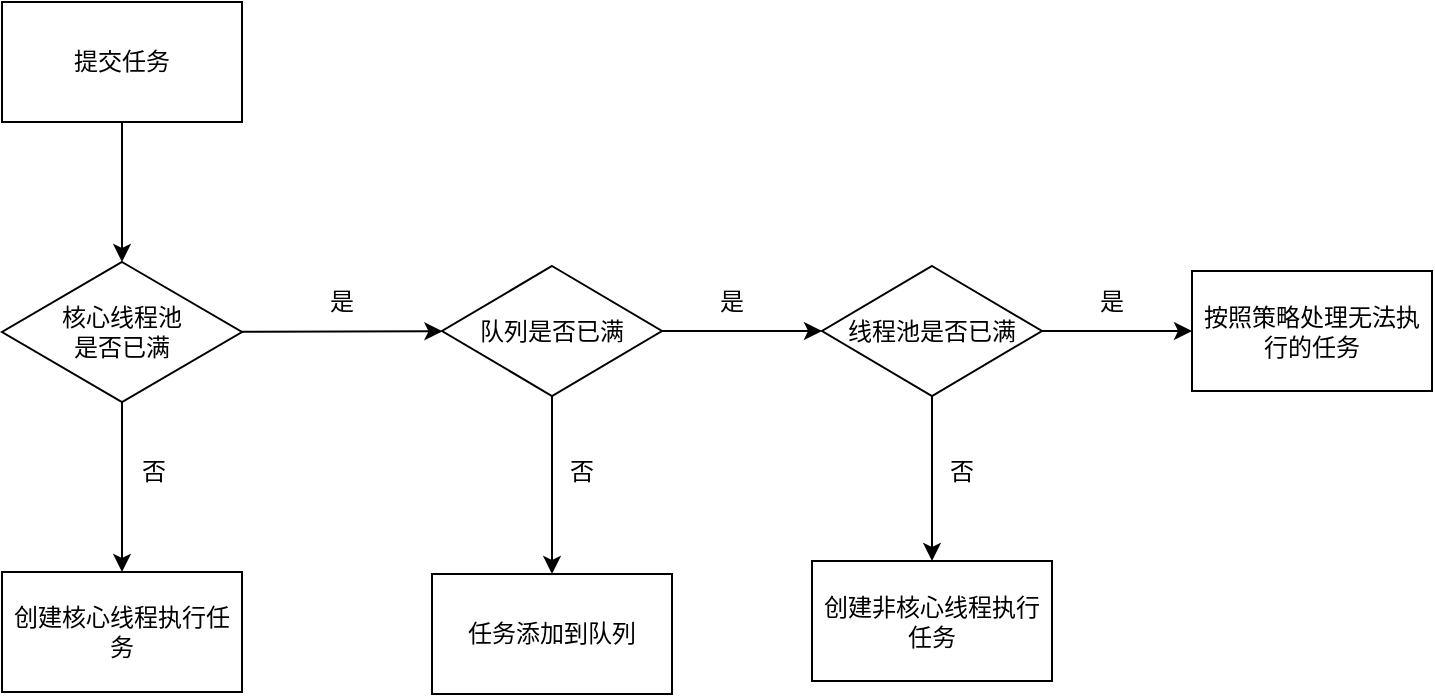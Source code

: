 <mxfile>
    <diagram id="vTMuxbwpnfUpXM-rC6qs" name="线程池复用原理">
        <mxGraphModel dx="1166" dy="637" grid="1" gridSize="10" guides="1" tooltips="1" connect="1" arrows="1" fold="1" page="1" pageScale="1" pageWidth="2339" pageHeight="3300" math="0" shadow="0">
            <root>
                <mxCell id="0"/>
                <mxCell id="1" parent="0"/>
                <mxCell id="A_tjPAo3tCnm7hZCBzQ9-5" value="" style="edgeStyle=none;html=1;" edge="1" parent="1" source="A_tjPAo3tCnm7hZCBzQ9-1" target="A_tjPAo3tCnm7hZCBzQ9-4">
                    <mxGeometry relative="1" as="geometry"/>
                </mxCell>
                <mxCell id="A_tjPAo3tCnm7hZCBzQ9-1" value="提交任务" style="rounded=0;whiteSpace=wrap;html=1;" vertex="1" parent="1">
                    <mxGeometry x="230" y="130" width="120" height="60" as="geometry"/>
                </mxCell>
                <mxCell id="A_tjPAo3tCnm7hZCBzQ9-7" value="" style="edgeStyle=none;html=1;" edge="1" parent="1" source="A_tjPAo3tCnm7hZCBzQ9-4" target="A_tjPAo3tCnm7hZCBzQ9-6">
                    <mxGeometry relative="1" as="geometry"/>
                </mxCell>
                <mxCell id="A_tjPAo3tCnm7hZCBzQ9-17" value="" style="edgeStyle=none;html=1;" edge="1" parent="1" source="A_tjPAo3tCnm7hZCBzQ9-4" target="A_tjPAo3tCnm7hZCBzQ9-16">
                    <mxGeometry relative="1" as="geometry"/>
                </mxCell>
                <mxCell id="A_tjPAo3tCnm7hZCBzQ9-4" value="核心线程池&lt;br&gt;是否已满" style="rhombus;whiteSpace=wrap;html=1;rounded=0;" vertex="1" parent="1">
                    <mxGeometry x="230" y="260" width="120" height="70" as="geometry"/>
                </mxCell>
                <mxCell id="A_tjPAo3tCnm7hZCBzQ9-6" value="创建核心线程执行任务" style="whiteSpace=wrap;html=1;rounded=0;" vertex="1" parent="1">
                    <mxGeometry x="230" y="415" width="120" height="60" as="geometry"/>
                </mxCell>
                <mxCell id="A_tjPAo3tCnm7hZCBzQ9-12" value="否" style="text;html=1;strokeColor=none;fillColor=none;align=center;verticalAlign=middle;whiteSpace=wrap;rounded=0;" vertex="1" parent="1">
                    <mxGeometry x="276" y="350" width="60" height="30" as="geometry"/>
                </mxCell>
                <mxCell id="A_tjPAo3tCnm7hZCBzQ9-21" value="" style="edgeStyle=none;html=1;" edge="1" parent="1" source="A_tjPAo3tCnm7hZCBzQ9-16" target="A_tjPAo3tCnm7hZCBzQ9-20">
                    <mxGeometry relative="1" as="geometry"/>
                </mxCell>
                <mxCell id="A_tjPAo3tCnm7hZCBzQ9-25" value="" style="edgeStyle=none;html=1;" edge="1" parent="1" source="A_tjPAo3tCnm7hZCBzQ9-16" target="A_tjPAo3tCnm7hZCBzQ9-24">
                    <mxGeometry relative="1" as="geometry"/>
                </mxCell>
                <mxCell id="A_tjPAo3tCnm7hZCBzQ9-16" value="队列是否已满" style="rhombus;whiteSpace=wrap;html=1;rounded=0;" vertex="1" parent="1">
                    <mxGeometry x="450" y="262" width="110" height="65" as="geometry"/>
                </mxCell>
                <mxCell id="A_tjPAo3tCnm7hZCBzQ9-18" value="是" style="text;html=1;strokeColor=none;fillColor=none;align=center;verticalAlign=middle;whiteSpace=wrap;rounded=0;" vertex="1" parent="1">
                    <mxGeometry x="370" y="265" width="60" height="30" as="geometry"/>
                </mxCell>
                <mxCell id="A_tjPAo3tCnm7hZCBzQ9-20" value="任务添加到队列" style="whiteSpace=wrap;html=1;rounded=0;" vertex="1" parent="1">
                    <mxGeometry x="445" y="416" width="120" height="60" as="geometry"/>
                </mxCell>
                <mxCell id="A_tjPAo3tCnm7hZCBzQ9-22" value="否" style="text;html=1;strokeColor=none;fillColor=none;align=center;verticalAlign=middle;whiteSpace=wrap;rounded=0;" vertex="1" parent="1">
                    <mxGeometry x="490" y="350" width="60" height="30" as="geometry"/>
                </mxCell>
                <mxCell id="A_tjPAo3tCnm7hZCBzQ9-28" value="" style="edgeStyle=none;html=1;" edge="1" parent="1" source="A_tjPAo3tCnm7hZCBzQ9-24" target="A_tjPAo3tCnm7hZCBzQ9-27">
                    <mxGeometry relative="1" as="geometry"/>
                </mxCell>
                <mxCell id="A_tjPAo3tCnm7hZCBzQ9-33" value="" style="edgeStyle=none;html=1;" edge="1" parent="1" source="A_tjPAo3tCnm7hZCBzQ9-24" target="A_tjPAo3tCnm7hZCBzQ9-32">
                    <mxGeometry relative="1" as="geometry"/>
                </mxCell>
                <mxCell id="A_tjPAo3tCnm7hZCBzQ9-24" value="线程池是否已满" style="rhombus;whiteSpace=wrap;html=1;rounded=0;" vertex="1" parent="1">
                    <mxGeometry x="640" y="262" width="110" height="65" as="geometry"/>
                </mxCell>
                <mxCell id="A_tjPAo3tCnm7hZCBzQ9-27" value="创建非核心线程执行任务" style="whiteSpace=wrap;html=1;rounded=0;" vertex="1" parent="1">
                    <mxGeometry x="635" y="409.5" width="120" height="60" as="geometry"/>
                </mxCell>
                <mxCell id="A_tjPAo3tCnm7hZCBzQ9-29" value="否" style="text;html=1;strokeColor=none;fillColor=none;align=center;verticalAlign=middle;whiteSpace=wrap;rounded=0;" vertex="1" parent="1">
                    <mxGeometry x="680" y="350" width="60" height="30" as="geometry"/>
                </mxCell>
                <mxCell id="A_tjPAo3tCnm7hZCBzQ9-31" value="是" style="text;html=1;strokeColor=none;fillColor=none;align=center;verticalAlign=middle;whiteSpace=wrap;rounded=0;" vertex="1" parent="1">
                    <mxGeometry x="565" y="265" width="60" height="30" as="geometry"/>
                </mxCell>
                <mxCell id="A_tjPAo3tCnm7hZCBzQ9-32" value="按照策略处理无法执行的任务" style="whiteSpace=wrap;html=1;rounded=0;" vertex="1" parent="1">
                    <mxGeometry x="825" y="264.5" width="120" height="60" as="geometry"/>
                </mxCell>
                <mxCell id="A_tjPAo3tCnm7hZCBzQ9-34" value="是" style="text;html=1;strokeColor=none;fillColor=none;align=center;verticalAlign=middle;whiteSpace=wrap;rounded=0;" vertex="1" parent="1">
                    <mxGeometry x="755" y="264.5" width="60" height="30" as="geometry"/>
                </mxCell>
            </root>
        </mxGraphModel>
    </diagram>
    <diagram id="Bz4yaCBwQLUwJJT0A78D" name="第 1 页">
        <mxGraphModel dx="1166" dy="637" grid="1" gridSize="10" guides="1" tooltips="1" connect="1" arrows="1" fold="1" page="1" pageScale="1" pageWidth="827" pageHeight="1169" math="0" shadow="0">
            <root>
                <mxCell id="0"/>
                <mxCell id="1" parent="0"/>
                <mxCell id="76" value="" style="edgeStyle=none;html=1;" parent="1" source="77" target="86" edge="1">
                    <mxGeometry relative="1" as="geometry"/>
                </mxCell>
                <mxCell id="77" value="&lt;pre style=&quot;margin-top: 0px; margin-bottom: 0px; overflow: auto; border-radius: 4px;&quot;&gt;&lt;pre style=&quot;font-size: 24px; font-weight: 700; margin-top: 0px; margin-bottom: 0px; overflow: auto; border-radius: 4px;&quot;&gt;&lt;font face=&quot;menlo, monaco, consolas, andale mono, lucida console, courier new, monospace&quot;&gt;&lt;span style=&quot;font-size: 21.6px ; font-weight: 400&quot;&gt;Node&lt;/span&gt;&lt;/font&gt;&lt;/pre&gt;&lt;/pre&gt;" style="rounded=0;whiteSpace=wrap;html=1;fillColor=#cdeb8b;strokeColor=#36393d;fontColor=#000000;" parent="1" vertex="1">
                    <mxGeometry x="390" y="200" width="120" height="60" as="geometry"/>
                </mxCell>
                <mxCell id="78" value="&lt;pre style=&quot;margin-top: 0px; margin-bottom: 0px; font-size: 0.9em; overflow: auto; background-image: initial; background-position: initial; background-size: initial; background-repeat: initial; background-attachment: initial; background-origin: initial; background-clip: initial; border-radius: 4px;&quot;&gt;&lt;pre style=&quot;font-size: 12px ; margin-top: 0px ; margin-bottom: 0px ; overflow: auto ; border-radius: 4px&quot;&gt;&lt;pre style=&quot;font-size: 24px; font-weight: 700; margin-top: 0px; margin-bottom: 0px; overflow: auto; border-radius: 4px;&quot;&gt;&lt;font face=&quot;menlo, monaco, consolas, andale mono, lucida console, courier new, monospace&quot;&gt;&lt;span style=&quot;font-size: 21.6px ; font-weight: 400&quot;&gt;Node&lt;/span&gt;&lt;/font&gt;&lt;/pre&gt;&lt;/pre&gt;&lt;/pre&gt;" style="rounded=0;whiteSpace=wrap;html=1;labelBackgroundColor=none;fillColor=#cdeb8b;strokeColor=#36393d;fontColor=#000000;" parent="1" vertex="1">
                    <mxGeometry x="390" y="260" width="120" height="60" as="geometry"/>
                </mxCell>
                <mxCell id="79" value="&lt;pre style=&quot;margin-top: 0px; margin-bottom: 0px; font-size: 0.9em; overflow: auto; background-image: initial; background-position: initial; background-size: initial; background-repeat: initial; background-attachment: initial; background-origin: initial; background-clip: initial; border-radius: 4px;&quot;&gt;&lt;pre style=&quot;font-size: 12px ; margin-top: 0px ; margin-bottom: 0px ; overflow: auto ; border-radius: 4px&quot;&gt;&lt;pre style=&quot;font-size: 24px; font-weight: 700; margin-top: 0px; margin-bottom: 0px; overflow: auto; border-radius: 4px;&quot;&gt;&lt;font face=&quot;menlo, monaco, consolas, andale mono, lucida console, courier new, monospace&quot;&gt;&lt;span style=&quot;font-size: 21.6px ; font-weight: 400&quot;&gt;Node&lt;/span&gt;&lt;/font&gt;&lt;/pre&gt;&lt;/pre&gt;&lt;/pre&gt;" style="rounded=0;whiteSpace=wrap;html=1;labelBackgroundColor=none;fillColor=#cdeb8b;strokeColor=#36393d;fontColor=#000000;" parent="1" vertex="1">
                    <mxGeometry x="390" y="320" width="120" height="60" as="geometry"/>
                </mxCell>
                <mxCell id="80" value="" style="edgeStyle=none;html=1;" parent="1" source="81" target="88" edge="1">
                    <mxGeometry relative="1" as="geometry"/>
                </mxCell>
                <mxCell id="81" value="&lt;pre style=&quot;margin-top: 0px; margin-bottom: 0px; font-size: 0.9em; overflow: auto; background-image: initial; background-position: initial; background-size: initial; background-repeat: initial; background-attachment: initial; background-origin: initial; background-clip: initial; border-radius: 4px;&quot;&gt;&lt;pre style=&quot;font-size: 12px ; margin-top: 0px ; margin-bottom: 0px ; overflow: auto ; border-radius: 4px&quot;&gt;&lt;pre style=&quot;font-size: 24px; font-weight: 700; margin-top: 0px; margin-bottom: 0px; overflow: auto; border-radius: 4px;&quot;&gt;&lt;font face=&quot;menlo, monaco, consolas, andale mono, lucida console, courier new, monospace&quot;&gt;&lt;span style=&quot;font-size: 21.6px ; font-weight: 400&quot;&gt;Node&lt;/span&gt;&lt;/font&gt;&lt;/pre&gt;&lt;/pre&gt;&lt;/pre&gt;" style="rounded=0;whiteSpace=wrap;html=1;labelBackgroundColor=none;fillColor=#cdeb8b;strokeColor=#36393d;fontColor=#000000;" parent="1" vertex="1">
                    <mxGeometry x="390" y="380" width="120" height="60" as="geometry"/>
                </mxCell>
                <mxCell id="82" value="&lt;pre style=&quot;margin-top: 0px; margin-bottom: 0px; font-size: 0.9em; overflow: auto; background-image: initial; background-position: initial; background-size: initial; background-repeat: initial; background-attachment: initial; background-origin: initial; background-clip: initial; border-radius: 4px; color: rgb(18, 18, 18);&quot;&gt;&lt;pre style=&quot;font-size: 12px ; margin-top: 0px ; margin-bottom: 0px ; overflow: auto ; border-radius: 4px&quot;&gt;&lt;pre style=&quot;color: rgb(240 , 240 , 240) ; font-size: 24px ; font-weight: 700 ; margin-top: 0px ; margin-bottom: 0px ; overflow: auto ; border-radius: 4px&quot;&gt;&lt;font color=&quot;#d7ba7d&quot; face=&quot;menlo, monaco, consolas, andale mono, lucida console, courier new, monospace&quot;&gt;&lt;span style=&quot;font-size: 21.6px ; font-weight: 400&quot;&gt;Node&lt;/span&gt;&lt;/font&gt;&lt;/pre&gt;&lt;/pre&gt;&lt;/pre&gt;" style="rounded=0;whiteSpace=wrap;html=1;labelBackgroundColor=default;" parent="1" vertex="1">
                    <mxGeometry x="390" y="440" width="120" height="60" as="geometry"/>
                </mxCell>
                <mxCell id="83" value="&lt;pre style=&quot;margin-top: 0px; margin-bottom: 0px; font-size: 0.9em; overflow: auto; background-image: initial; background-position: initial; background-size: initial; background-repeat: initial; background-attachment: initial; background-origin: initial; background-clip: initial; border-radius: 4px; color: rgb(18, 18, 18);&quot;&gt;&lt;pre style=&quot;font-size: 12px ; margin-top: 0px ; margin-bottom: 0px ; overflow: auto ; border-radius: 4px&quot;&gt;&lt;pre style=&quot;color: rgb(240 , 240 , 240) ; font-size: 24px ; font-weight: 700 ; margin-top: 0px ; margin-bottom: 0px ; overflow: auto ; border-radius: 4px&quot;&gt;&lt;font color=&quot;#d7ba7d&quot; face=&quot;menlo, monaco, consolas, andale mono, lucida console, courier new, monospace&quot;&gt;&lt;span style=&quot;font-size: 21.6px ; font-weight: 400&quot;&gt;Node&lt;/span&gt;&lt;/font&gt;&lt;/pre&gt;&lt;/pre&gt;&lt;/pre&gt;" style="rounded=0;whiteSpace=wrap;html=1;labelBackgroundColor=default;" parent="1" vertex="1">
                    <mxGeometry x="390" y="500" width="120" height="60" as="geometry"/>
                </mxCell>
                <mxCell id="84" value="" style="shape=curlyBracket;whiteSpace=wrap;html=1;rounded=1;" parent="1" vertex="1">
                    <mxGeometry x="350" y="200" width="20" height="600" as="geometry"/>
                </mxCell>
                <mxCell id="85" value="&lt;pre style=&quot;margin-top: 0px; margin-bottom: 0px; overflow: auto; background-image: initial; background-position: initial; background-size: initial; background-repeat: initial; background-attachment: initial; background-origin: initial; background-clip: initial; border-radius: 4px;&quot;&gt;&lt;font face=&quot;menlo, monaco, consolas, andale mono, lucida console, courier new, monospace&quot;&gt;&lt;span style=&quot;font-size: 21.6px ; font-weight: 400&quot;&gt;Node&amp;lt;K,V&amp;gt;[] table;数组桶&lt;/span&gt;&lt;/font&gt;&lt;font&gt;&lt;span style=&quot;font-size: 0.9em ; font-weight: 400&quot;&gt;&lt;br&gt;&lt;/span&gt;&lt;/font&gt;&lt;/pre&gt;" style="text;fillColor=none;html=1;fontSize=24;fontStyle=1;verticalAlign=middle;align=center;labelBackgroundColor=default;fontColor=#000000;" parent="1" vertex="1">
                    <mxGeometry x="61" y="477" width="284" height="40" as="geometry"/>
                </mxCell>
                <mxCell id="86" value="&lt;pre style=&quot;margin-top: 0px; margin-bottom: 0px; overflow: auto; background-image: initial; background-position: initial; background-size: initial; background-repeat: initial; background-attachment: initial; background-origin: initial; background-clip: initial; border-radius: 4px;&quot;&gt;&lt;pre style=&quot;font-size: 24px; font-weight: 700; margin-top: 0px; margin-bottom: 0px; overflow: auto; border-radius: 4px;&quot;&gt;&lt;font face=&quot;menlo, monaco, consolas, andale mono, lucida console, courier new, monospace&quot;&gt;&lt;span style=&quot;font-size: 21.6px ; font-weight: 400&quot;&gt;Node&lt;/span&gt;&lt;/font&gt;&lt;/pre&gt;&lt;/pre&gt;" style="rounded=0;whiteSpace=wrap;html=1;labelBackgroundColor=none;fillColor=#cdeb8b;strokeColor=#36393d;fontColor=#000000;" parent="1" vertex="1">
                    <mxGeometry x="560" y="200" width="120" height="60" as="geometry"/>
                </mxCell>
                <mxCell id="87" value="" style="edgeStyle=none;html=1;" parent="1" source="88" target="90" edge="1">
                    <mxGeometry relative="1" as="geometry"/>
                </mxCell>
                <mxCell id="88" value="&lt;pre style=&quot;margin-top: 0px; margin-bottom: 0px; font-size: 0.9em; overflow: auto; background-image: initial; background-position: initial; background-size: initial; background-repeat: initial; background-attachment: initial; background-origin: initial; background-clip: initial; border-radius: 4px; color: rgb(18, 18, 18);&quot;&gt;&lt;pre style=&quot;font-size: 12px ; margin-top: 0px ; margin-bottom: 0px ; overflow: auto ; border-radius: 4px&quot;&gt;&lt;pre style=&quot;color: rgb(240 , 240 , 240) ; font-size: 24px ; font-weight: 700 ; margin-top: 0px ; margin-bottom: 0px ; overflow: auto ; border-radius: 4px&quot;&gt;&lt;font color=&quot;#d7ba7d&quot; face=&quot;menlo, monaco, consolas, andale mono, lucida console, courier new, monospace&quot;&gt;&lt;span style=&quot;font-size: 21.6px ; font-weight: 400&quot;&gt;Node&lt;/span&gt;&lt;/font&gt;&lt;/pre&gt;&lt;/pre&gt;&lt;/pre&gt;" style="rounded=0;whiteSpace=wrap;html=1;labelBackgroundColor=default;" parent="1" vertex="1">
                    <mxGeometry x="530" y="380" width="120" height="60" as="geometry"/>
                </mxCell>
                <mxCell id="89" value="" style="edgeStyle=none;html=1;" parent="1" source="90" target="91" edge="1">
                    <mxGeometry relative="1" as="geometry"/>
                </mxCell>
                <mxCell id="90" value="&lt;pre style=&quot;margin-top: 0px; margin-bottom: 0px; font-size: 0.9em; overflow: auto; background-image: initial; background-position: initial; background-size: initial; background-repeat: initial; background-attachment: initial; background-origin: initial; background-clip: initial; border-radius: 4px; color: rgb(18, 18, 18);&quot;&gt;&lt;pre style=&quot;font-size: 12px ; margin-top: 0px ; margin-bottom: 0px ; overflow: auto ; border-radius: 4px&quot;&gt;&lt;pre style=&quot;color: rgb(240 , 240 , 240) ; font-size: 24px ; font-weight: 700 ; margin-top: 0px ; margin-bottom: 0px ; overflow: auto ; border-radius: 4px&quot;&gt;&lt;font color=&quot;#d7ba7d&quot; face=&quot;menlo, monaco, consolas, andale mono, lucida console, courier new, monospace&quot;&gt;&lt;span style=&quot;font-size: 21.6px ; font-weight: 400&quot;&gt;Node&lt;/span&gt;&lt;/font&gt;&lt;/pre&gt;&lt;/pre&gt;&lt;/pre&gt;" style="rounded=0;whiteSpace=wrap;html=1;labelBackgroundColor=default;" parent="1" vertex="1">
                    <mxGeometry x="670" y="380" width="120" height="60" as="geometry"/>
                </mxCell>
                <mxCell id="91" value="&lt;pre style=&quot;margin-top: 0px; margin-bottom: 0px; font-size: 0.9em; overflow: auto; background-image: initial; background-position: initial; background-size: initial; background-repeat: initial; background-attachment: initial; background-origin: initial; background-clip: initial; border-radius: 4px;&quot;&gt;&lt;pre style=&quot;font-size: 12px ; margin-top: 0px ; margin-bottom: 0px ; overflow: auto ; border-radius: 4px&quot;&gt;&lt;pre style=&quot;font-size: 24px; font-weight: 700; margin-top: 0px; margin-bottom: 0px; overflow: auto; border-radius: 4px;&quot;&gt;&lt;font face=&quot;menlo, monaco, consolas, andale mono, lucida console, courier new, monospace&quot;&gt;&lt;span style=&quot;font-size: 21.6px ; font-weight: 400&quot;&gt;Node&lt;/span&gt;&lt;/font&gt;&lt;/pre&gt;&lt;/pre&gt;&lt;/pre&gt;" style="rounded=0;whiteSpace=wrap;html=1;labelBackgroundColor=none;fillColor=#cdeb8b;strokeColor=#36393d;fontColor=#000000;" parent="1" vertex="1">
                    <mxGeometry x="810" y="380" width="120" height="60" as="geometry"/>
                </mxCell>
                <mxCell id="92" value="" style="shape=curlyBracket;whiteSpace=wrap;html=1;rounded=1;flipH=1;direction=north;" parent="1" vertex="1">
                    <mxGeometry x="520" y="460" width="410" height="20" as="geometry"/>
                </mxCell>
                <mxCell id="93" value="&lt;pre style=&quot;margin-top: 0px; margin-bottom: 0px; overflow: auto; background-image: initial; background-position: initial; background-size: initial; background-repeat: initial; background-attachment: initial; background-origin: initial; background-clip: initial; border-radius: 4px;&quot;&gt;&lt;font face=&quot;menlo, monaco, consolas, andale mono, lucida console, courier new, monospace&quot;&gt;&lt;span style=&quot;font-size: 21.6px ; font-weight: 400&quot;&gt;链表&lt;/span&gt;&lt;/font&gt;&lt;font&gt;&lt;span style=&quot;font-size: 0.9em ; font-weight: 400&quot;&gt;&lt;br&gt;&lt;/span&gt;&lt;/font&gt;&lt;/pre&gt;" style="text;strokeColor=none;fillColor=none;html=1;fontSize=24;fontStyle=1;verticalAlign=middle;align=center;labelBackgroundColor=default;fontColor=#000000;" parent="1" vertex="1">
                    <mxGeometry x="675" y="490" width="100" height="40" as="geometry"/>
                </mxCell>
                <mxCell id="94" value="基于JDK1.8的HashMap" style="text;html=1;strokeColor=#6F0000;fillColor=#a20025;align=center;verticalAlign=middle;whiteSpace=wrap;rounded=0;fontColor=#ffffff;fontSize=17;fontStyle=1" parent="1" vertex="1">
                    <mxGeometry x="910" y="150" width="220" height="60" as="geometry"/>
                </mxCell>
                <mxCell id="95" value="&lt;pre style=&quot;margin-top: 0px; margin-bottom: 0px; font-size: 0.9em; overflow: auto; background-image: initial; background-position: initial; background-size: initial; background-repeat: initial; background-attachment: initial; background-origin: initial; background-clip: initial; border-radius: 4px; color: rgb(18, 18, 18);&quot;&gt;&lt;pre style=&quot;font-size: 12px ; margin-top: 0px ; margin-bottom: 0px ; overflow: auto ; border-radius: 4px&quot;&gt;&lt;pre style=&quot;color: rgb(240 , 240 , 240) ; font-size: 24px ; font-weight: 700 ; margin-top: 0px ; margin-bottom: 0px ; overflow: auto ; border-radius: 4px&quot;&gt;&lt;font color=&quot;#d7ba7d&quot; face=&quot;menlo, monaco, consolas, andale mono, lucida console, courier new, monospace&quot;&gt;&lt;span style=&quot;font-size: 21.6px ; font-weight: 400&quot;&gt;Node&lt;/span&gt;&lt;/font&gt;&lt;/pre&gt;&lt;/pre&gt;&lt;/pre&gt;" style="rounded=0;whiteSpace=wrap;html=1;labelBackgroundColor=default;" parent="1" vertex="1">
                    <mxGeometry x="390" y="560" width="120" height="60" as="geometry"/>
                </mxCell>
                <mxCell id="96" value="&lt;pre style=&quot;margin-top: 0px; margin-bottom: 0px; font-size: 0.9em; overflow: auto; background-image: initial; background-position: initial; background-size: initial; background-repeat: initial; background-attachment: initial; background-origin: initial; background-clip: initial; border-radius: 4px; color: rgb(18, 18, 18);&quot;&gt;&lt;pre style=&quot;font-size: 12px ; margin-top: 0px ; margin-bottom: 0px ; overflow: auto ; border-radius: 4px&quot;&gt;&lt;pre style=&quot;color: rgb(240 , 240 , 240) ; font-size: 24px ; font-weight: 700 ; margin-top: 0px ; margin-bottom: 0px ; overflow: auto ; border-radius: 4px&quot;&gt;&lt;font color=&quot;#d7ba7d&quot; face=&quot;menlo, monaco, consolas, andale mono, lucida console, courier new, monospace&quot;&gt;&lt;span style=&quot;font-size: 21.6px ; font-weight: 400&quot;&gt;Node&lt;/span&gt;&lt;/font&gt;&lt;/pre&gt;&lt;/pre&gt;&lt;/pre&gt;" style="rounded=0;whiteSpace=wrap;html=1;labelBackgroundColor=default;" parent="1" vertex="1">
                    <mxGeometry x="390" y="620" width="120" height="60" as="geometry"/>
                </mxCell>
                <mxCell id="97" value="&lt;pre style=&quot;margin-top: 0px; margin-bottom: 0px; font-size: 0.9em; overflow: auto; background-image: initial; background-position: initial; background-size: initial; background-repeat: initial; background-attachment: initial; background-origin: initial; background-clip: initial; border-radius: 4px;&quot;&gt;&lt;pre style=&quot;font-size: 12px ; margin-top: 0px ; margin-bottom: 0px ; overflow: auto ; border-radius: 4px&quot;&gt;&lt;pre style=&quot;font-size: 24px; font-weight: 700; margin-top: 0px; margin-bottom: 0px; overflow: auto; border-radius: 4px;&quot;&gt;&lt;font face=&quot;menlo, monaco, consolas, andale mono, lucida console, courier new, monospace&quot;&gt;&lt;span style=&quot;font-size: 21.6px ; font-weight: 400&quot;&gt;Node&lt;/span&gt;&lt;/font&gt;&lt;/pre&gt;&lt;/pre&gt;&lt;/pre&gt;" style="rounded=0;whiteSpace=wrap;html=1;labelBackgroundColor=none;fillColor=#cdeb8b;strokeColor=#36393d;fontColor=#000000;" parent="1" vertex="1">
                    <mxGeometry x="390" y="680" width="120" height="60" as="geometry"/>
                </mxCell>
                <mxCell id="98" value="&lt;pre style=&quot;margin-top: 0px ; margin-bottom: 0px ; font-size: 0.9em ; overflow: auto ; background: rgb(246 , 246 , 246) ; border-radius: 4px ; color: rgb(18 , 18 , 18)&quot;&gt;&lt;pre style=&quot;font-size: 12px ; margin-top: 0px ; margin-bottom: 0px ; overflow: auto ; border-radius: 4px&quot;&gt;&lt;pre style=&quot;color: rgb(240 , 240 , 240) ; font-size: 24px ; font-weight: 700 ; margin-top: 0px ; margin-bottom: 0px ; overflow: auto ; border-radius: 4px&quot;&gt;&lt;font color=&quot;#d7ba7d&quot; face=&quot;menlo, monaco, consolas, andale mono, lucida console, courier new, monospace&quot;&gt;&lt;span style=&quot;font-size: 21.6px ; font-weight: 400&quot;&gt;Node&lt;/span&gt;&lt;/font&gt;&lt;/pre&gt;&lt;/pre&gt;&lt;/pre&gt;" style="rounded=0;whiteSpace=wrap;html=1;fillColor=none;" parent="1" vertex="1">
                    <mxGeometry x="390" y="740" width="120" height="60" as="geometry"/>
                </mxCell>
                <mxCell id="99" style="edgeStyle=none;html=1;exitX=1;exitY=0.5;exitDx=0;exitDy=0;entryX=0;entryY=0.5;entryDx=0;entryDy=0;fontSize=17;" parent="1" source="101" target="104" edge="1">
                    <mxGeometry relative="1" as="geometry"/>
                </mxCell>
                <mxCell id="100" style="edgeStyle=none;html=1;exitX=1;exitY=0.5;exitDx=0;exitDy=0;entryX=0;entryY=0.5;entryDx=0;entryDy=0;fontSize=17;" parent="1" source="101" target="107" edge="1">
                    <mxGeometry relative="1" as="geometry"/>
                </mxCell>
                <mxCell id="101" value="TreeNode" style="ellipse;whiteSpace=wrap;html=1;aspect=fixed;fontSize=12;fillColor=#000000;fontColor=#FFFF66;" parent="1" vertex="1">
                    <mxGeometry x="424" y="740" width="60" height="60" as="geometry"/>
                </mxCell>
                <mxCell id="102" style="edgeStyle=none;html=1;exitX=1;exitY=0.5;exitDx=0;exitDy=0;entryX=0;entryY=0.5;entryDx=0;entryDy=0;fontSize=17;" parent="1" source="104" target="108" edge="1">
                    <mxGeometry relative="1" as="geometry"/>
                </mxCell>
                <mxCell id="103" style="edgeStyle=none;html=1;exitX=1;exitY=0.5;exitDx=0;exitDy=0;entryX=0;entryY=0.5;entryDx=0;entryDy=0;fontSize=17;" parent="1" source="104" target="110" edge="1">
                    <mxGeometry relative="1" as="geometry"/>
                </mxCell>
                <mxCell id="104" value="&lt;span style=&quot;font-size: 12px;&quot;&gt;TreeNode&lt;/span&gt;" style="ellipse;whiteSpace=wrap;html=1;aspect=fixed;fontSize=17;fillColor=#a20025;fontColor=#FFFF66;strokeColor=#6F0000;" parent="1" vertex="1">
                    <mxGeometry x="560" y="660" width="60" height="60" as="geometry"/>
                </mxCell>
                <mxCell id="105" style="edgeStyle=none;html=1;exitX=1;exitY=0.5;exitDx=0;exitDy=0;entryX=0;entryY=0.5;entryDx=0;entryDy=0;fontSize=17;" parent="1" source="107" target="109" edge="1">
                    <mxGeometry relative="1" as="geometry"/>
                </mxCell>
                <mxCell id="106" style="edgeStyle=none;html=1;exitX=1;exitY=0.5;exitDx=0;exitDy=0;entryX=0;entryY=0.5;entryDx=0;entryDy=0;fontSize=17;" parent="1" source="107" target="112" edge="1">
                    <mxGeometry relative="1" as="geometry"/>
                </mxCell>
                <mxCell id="107" value="&lt;span style=&quot;font-size: 12px;&quot;&gt;TreeNode&lt;/span&gt;" style="ellipse;whiteSpace=wrap;html=1;aspect=fixed;fontSize=17;fillColor=#a20025;fontColor=#FFFF66;strokeColor=#6F0000;" parent="1" vertex="1">
                    <mxGeometry x="560" y="820" width="60" height="60" as="geometry"/>
                </mxCell>
                <mxCell id="108" value="&lt;span style=&quot;font-size: 12px&quot;&gt;TreeNode&lt;/span&gt;" style="ellipse;whiteSpace=wrap;html=1;aspect=fixed;fontSize=17;fillColor=#000000;fontColor=#FFFF66;" parent="1" vertex="1">
                    <mxGeometry x="670" y="620" width="60" height="60" as="geometry"/>
                </mxCell>
                <mxCell id="109" value="&lt;span style=&quot;font-size: 12px&quot;&gt;TreeNode&lt;/span&gt;" style="ellipse;whiteSpace=wrap;html=1;aspect=fixed;fontSize=17;fillColor=#000000;fontColor=#FFFF66;" parent="1" vertex="1">
                    <mxGeometry x="670" y="790" width="60" height="60" as="geometry"/>
                </mxCell>
                <mxCell id="110" value="&lt;span style=&quot;font-size: 12px&quot;&gt;TreeNode&lt;/span&gt;" style="ellipse;whiteSpace=wrap;html=1;aspect=fixed;fontSize=17;fillColor=#000000;fontColor=#FFFF66;" parent="1" vertex="1">
                    <mxGeometry x="670" y="690" width="60" height="60" as="geometry"/>
                </mxCell>
                <mxCell id="111" value="" style="edgeStyle=none;html=1;fontSize=17;" parent="1" source="112" target="113" edge="1">
                    <mxGeometry relative="1" as="geometry"/>
                </mxCell>
                <mxCell id="112" value="&lt;span style=&quot;font-size: 12px&quot;&gt;TreeNode&lt;/span&gt;" style="ellipse;whiteSpace=wrap;html=1;aspect=fixed;fontSize=17;fillColor=#000000;fontColor=#FFFF66;" parent="1" vertex="1">
                    <mxGeometry x="670" y="860" width="60" height="60" as="geometry"/>
                </mxCell>
                <mxCell id="113" value="&lt;span style=&quot;font-size: 12px;&quot;&gt;TreeNode&lt;/span&gt;" style="ellipse;whiteSpace=wrap;html=1;aspect=fixed;fontSize=17;fillColor=#a20025;fontColor=#FFFF66;strokeColor=#6F0000;" parent="1" vertex="1">
                    <mxGeometry x="780" y="860" width="60" height="60" as="geometry"/>
                </mxCell>
                <mxCell id="114" value="" style="shape=curlyBracket;whiteSpace=wrap;html=1;rounded=1;flipH=1;fontSize=12;fillColor=#000000;direction=east;" parent="1" vertex="1">
                    <mxGeometry x="852" y="616" width="20" height="300" as="geometry"/>
                </mxCell>
                <mxCell id="115" value="&lt;pre style=&quot;margin-top: 0px; margin-bottom: 0px; overflow: auto; background-image: initial; background-position: initial; background-size: initial; background-repeat: initial; background-attachment: initial; background-origin: initial; background-clip: initial; border-radius: 4px;&quot;&gt;&lt;font face=&quot;menlo, monaco, consolas, andale mono, lucida console, courier new, monospace&quot;&gt;&lt;span style=&quot;font-size: 21.6px ; font-weight: 400&quot;&gt;红黑树，当插入元素时桶的长度&amp;gt;=64，&lt;br&gt;链表的长度&amp;gt;8的时候会转换成红黑树，&lt;br&gt;当链表长度&amp;lt;6的时候会红黑树退化成链表&lt;/span&gt;&lt;/font&gt;&lt;br&gt;&lt;/pre&gt;" style="text;strokeColor=none;fillColor=none;html=1;fontSize=24;fontStyle=1;verticalAlign=middle;align=center;labelBackgroundColor=default;fontColor=#000000;" parent="1" vertex="1">
                    <mxGeometry x="872" y="711" width="426" height="110" as="geometry"/>
                </mxCell>
                <mxCell id="116" value="&lt;pre style=&quot;margin-top: 0px; margin-bottom: 0px; font-size: 0.9em; overflow: auto; background-image: initial; background-position: initial; background-size: initial; background-repeat: initial; background-attachment: initial; background-origin: initial; background-clip: initial; border-radius: 4px; color: rgb(18, 18, 18);&quot;&gt;&lt;pre style=&quot;font-size: 12px ; margin-top: 0px ; margin-bottom: 0px ; overflow: auto ; border-radius: 4px&quot;&gt;&lt;pre style=&quot;color: rgb(240 , 240 , 240) ; font-size: 24px ; font-weight: 700 ; margin-top: 0px ; margin-bottom: 0px ; overflow: auto ; border-radius: 4px&quot;&gt;&lt;font color=&quot;#d7ba7d&quot; face=&quot;menlo, monaco, consolas, andale mono, lucida console, courier new, monospace&quot;&gt;&lt;span style=&quot;font-size: 21.6px ; font-weight: 400&quot;&gt;Node&lt;/span&gt;&lt;/font&gt;&lt;/pre&gt;&lt;/pre&gt;&lt;/pre&gt;" style="rounded=0;whiteSpace=wrap;html=1;labelBackgroundColor=default;" parent="1" vertex="1">
                    <mxGeometry x="390" y="440" width="120" height="60" as="geometry"/>
                </mxCell>
                <mxCell id="117" value="&lt;pre style=&quot;margin-top: 0px; margin-bottom: 0px; font-size: 0.9em; overflow: auto; background-image: initial; background-position: initial; background-size: initial; background-repeat: initial; background-attachment: initial; background-origin: initial; background-clip: initial; border-radius: 4px; color: rgb(18, 18, 18);&quot;&gt;&lt;pre style=&quot;font-size: 12px ; margin-top: 0px ; margin-bottom: 0px ; overflow: auto ; border-radius: 4px&quot;&gt;&lt;pre style=&quot;color: rgb(240 , 240 , 240) ; font-size: 24px ; font-weight: 700 ; margin-top: 0px ; margin-bottom: 0px ; overflow: auto ; border-radius: 4px&quot;&gt;&lt;font color=&quot;#d7ba7d&quot; face=&quot;menlo, monaco, consolas, andale mono, lucida console, courier new, monospace&quot;&gt;&lt;span style=&quot;font-size: 21.6px ; font-weight: 400&quot;&gt;Node&lt;/span&gt;&lt;/font&gt;&lt;/pre&gt;&lt;/pre&gt;&lt;/pre&gt;" style="rounded=0;whiteSpace=wrap;html=1;labelBackgroundColor=default;" parent="1" vertex="1">
                    <mxGeometry x="390" y="500" width="120" height="60" as="geometry"/>
                </mxCell>
                <mxCell id="118" value="&lt;pre style=&quot;margin-top: 0px; margin-bottom: 0px; font-size: 0.9em; overflow: auto; background-image: initial; background-position: initial; background-size: initial; background-repeat: initial; background-attachment: initial; background-origin: initial; background-clip: initial; border-radius: 4px; color: rgb(18, 18, 18);&quot;&gt;&lt;pre style=&quot;font-size: 12px ; margin-top: 0px ; margin-bottom: 0px ; overflow: auto ; border-radius: 4px&quot;&gt;&lt;pre style=&quot;color: rgb(240 , 240 , 240) ; font-size: 24px ; font-weight: 700 ; margin-top: 0px ; margin-bottom: 0px ; overflow: auto ; border-radius: 4px&quot;&gt;&lt;font color=&quot;#d7ba7d&quot; face=&quot;menlo, monaco, consolas, andale mono, lucida console, courier new, monospace&quot;&gt;&lt;span style=&quot;font-size: 21.6px ; font-weight: 400&quot;&gt;Node&lt;/span&gt;&lt;/font&gt;&lt;/pre&gt;&lt;/pre&gt;&lt;/pre&gt;" style="rounded=0;whiteSpace=wrap;html=1;labelBackgroundColor=default;" parent="1" vertex="1">
                    <mxGeometry x="390" y="560" width="120" height="60" as="geometry"/>
                </mxCell>
                <mxCell id="119" value="&lt;pre style=&quot;margin-top: 0px; margin-bottom: 0px; font-size: 0.9em; overflow: auto; background-image: initial; background-position: initial; background-size: initial; background-repeat: initial; background-attachment: initial; background-origin: initial; background-clip: initial; border-radius: 4px; color: rgb(18, 18, 18);&quot;&gt;&lt;pre style=&quot;font-size: 12px ; margin-top: 0px ; margin-bottom: 0px ; overflow: auto ; border-radius: 4px&quot;&gt;&lt;pre style=&quot;color: rgb(240 , 240 , 240) ; font-size: 24px ; font-weight: 700 ; margin-top: 0px ; margin-bottom: 0px ; overflow: auto ; border-radius: 4px&quot;&gt;&lt;font color=&quot;#d7ba7d&quot; face=&quot;menlo, monaco, consolas, andale mono, lucida console, courier new, monospace&quot;&gt;&lt;span style=&quot;font-size: 21.6px ; font-weight: 400&quot;&gt;Node&lt;/span&gt;&lt;/font&gt;&lt;/pre&gt;&lt;/pre&gt;&lt;/pre&gt;" style="rounded=0;whiteSpace=wrap;html=1;labelBackgroundColor=default;" parent="1" vertex="1">
                    <mxGeometry x="390" y="620" width="120" height="60" as="geometry"/>
                </mxCell>
                <mxCell id="120" value="&lt;pre style=&quot;margin-top: 0px; margin-bottom: 0px; font-size: 0.9em; overflow: auto; background-image: initial; background-position: initial; background-size: initial; background-repeat: initial; background-attachment: initial; background-origin: initial; background-clip: initial; border-radius: 4px;&quot;&gt;&lt;pre style=&quot;font-size: 12px ; margin-top: 0px ; margin-bottom: 0px ; overflow: auto ; border-radius: 4px&quot;&gt;&lt;pre style=&quot;font-size: 24px; font-weight: 700; margin-top: 0px; margin-bottom: 0px; overflow: auto; border-radius: 4px;&quot;&gt;&lt;font face=&quot;menlo, monaco, consolas, andale mono, lucida console, courier new, monospace&quot;&gt;&lt;span style=&quot;font-size: 21.6px ; font-weight: 400&quot;&gt;Node&lt;/span&gt;&lt;/font&gt;&lt;/pre&gt;&lt;/pre&gt;&lt;/pre&gt;" style="rounded=0;whiteSpace=wrap;html=1;labelBackgroundColor=none;fillColor=#cdeb8b;strokeColor=#36393d;fontColor=#000000;" parent="1" vertex="1">
                    <mxGeometry x="390" y="440" width="120" height="60" as="geometry"/>
                </mxCell>
                <mxCell id="121" value="&lt;pre style=&quot;margin-top: 0px; margin-bottom: 0px; font-size: 0.9em; overflow: auto; background-image: initial; background-position: initial; background-size: initial; background-repeat: initial; background-attachment: initial; background-origin: initial; background-clip: initial; border-radius: 4px;&quot;&gt;&lt;pre style=&quot;font-size: 12px ; margin-top: 0px ; margin-bottom: 0px ; overflow: auto ; border-radius: 4px&quot;&gt;&lt;pre style=&quot;font-size: 24px; font-weight: 700; margin-top: 0px; margin-bottom: 0px; overflow: auto; border-radius: 4px;&quot;&gt;&lt;font face=&quot;menlo, monaco, consolas, andale mono, lucida console, courier new, monospace&quot;&gt;&lt;span style=&quot;font-size: 21.6px ; font-weight: 400&quot;&gt;Node&lt;/span&gt;&lt;/font&gt;&lt;/pre&gt;&lt;/pre&gt;&lt;/pre&gt;" style="rounded=0;whiteSpace=wrap;html=1;labelBackgroundColor=none;fillColor=#cdeb8b;strokeColor=#36393d;fontColor=#000000;" parent="1" vertex="1">
                    <mxGeometry x="390" y="500" width="120" height="60" as="geometry"/>
                </mxCell>
                <mxCell id="122" value="&lt;pre style=&quot;margin-top: 0px; margin-bottom: 0px; font-size: 0.9em; overflow: auto; background-image: initial; background-position: initial; background-size: initial; background-repeat: initial; background-attachment: initial; background-origin: initial; background-clip: initial; border-radius: 4px;&quot;&gt;&lt;pre style=&quot;font-size: 12px ; margin-top: 0px ; margin-bottom: 0px ; overflow: auto ; border-radius: 4px&quot;&gt;&lt;pre style=&quot;font-size: 24px; font-weight: 700; margin-top: 0px; margin-bottom: 0px; overflow: auto; border-radius: 4px;&quot;&gt;&lt;font face=&quot;menlo, monaco, consolas, andale mono, lucida console, courier new, monospace&quot;&gt;&lt;span style=&quot;font-size: 21.6px ; font-weight: 400&quot;&gt;Node&lt;/span&gt;&lt;/font&gt;&lt;/pre&gt;&lt;/pre&gt;&lt;/pre&gt;" style="rounded=0;whiteSpace=wrap;html=1;labelBackgroundColor=none;fillColor=#cdeb8b;strokeColor=#36393d;fontColor=#000000;" parent="1" vertex="1">
                    <mxGeometry x="390" y="560" width="120" height="60" as="geometry"/>
                </mxCell>
                <mxCell id="123" value="&lt;pre style=&quot;margin-top: 0px; margin-bottom: 0px; font-size: 0.9em; overflow: auto; background-image: initial; background-position: initial; background-size: initial; background-repeat: initial; background-attachment: initial; background-origin: initial; background-clip: initial; border-radius: 4px;&quot;&gt;&lt;pre style=&quot;font-size: 12px ; margin-top: 0px ; margin-bottom: 0px ; overflow: auto ; border-radius: 4px&quot;&gt;&lt;pre style=&quot;font-size: 24px; font-weight: 700; margin-top: 0px; margin-bottom: 0px; overflow: auto; border-radius: 4px;&quot;&gt;&lt;font face=&quot;menlo, monaco, consolas, andale mono, lucida console, courier new, monospace&quot;&gt;&lt;span style=&quot;font-size: 21.6px ; font-weight: 400&quot;&gt;Node&lt;/span&gt;&lt;/font&gt;&lt;/pre&gt;&lt;/pre&gt;&lt;/pre&gt;" style="rounded=0;whiteSpace=wrap;html=1;labelBackgroundColor=none;fillColor=#cdeb8b;strokeColor=#36393d;fontColor=#000000;" parent="1" vertex="1">
                    <mxGeometry x="390" y="620" width="120" height="60" as="geometry"/>
                </mxCell>
                <mxCell id="124" value="&lt;pre style=&quot;margin-top: 0px; margin-bottom: 0px; font-size: 0.9em; overflow: auto; background-image: initial; background-position: initial; background-size: initial; background-repeat: initial; background-attachment: initial; background-origin: initial; background-clip: initial; border-radius: 4px;&quot;&gt;&lt;pre style=&quot;font-size: 12px ; margin-top: 0px ; margin-bottom: 0px ; overflow: auto ; border-radius: 4px&quot;&gt;&lt;pre style=&quot;font-size: 24px; font-weight: 700; margin-top: 0px; margin-bottom: 0px; overflow: auto; border-radius: 4px;&quot;&gt;&lt;font face=&quot;menlo, monaco, consolas, andale mono, lucida console, courier new, monospace&quot;&gt;&lt;span style=&quot;font-size: 21.6px ; font-weight: 400&quot;&gt;Node&lt;/span&gt;&lt;/font&gt;&lt;/pre&gt;&lt;/pre&gt;&lt;/pre&gt;" style="rounded=0;whiteSpace=wrap;html=1;labelBackgroundColor=none;fillColor=#cdeb8b;strokeColor=#36393d;fontColor=#000000;" parent="1" vertex="1">
                    <mxGeometry x="530" y="380" width="120" height="60" as="geometry"/>
                </mxCell>
                <mxCell id="125" value="&lt;pre style=&quot;margin-top: 0px; margin-bottom: 0px; font-size: 0.9em; overflow: auto; background-image: initial; background-position: initial; background-size: initial; background-repeat: initial; background-attachment: initial; background-origin: initial; background-clip: initial; border-radius: 4px;&quot;&gt;&lt;pre style=&quot;font-size: 12px ; margin-top: 0px ; margin-bottom: 0px ; overflow: auto ; border-radius: 4px&quot;&gt;&lt;pre style=&quot;font-size: 24px; font-weight: 700; margin-top: 0px; margin-bottom: 0px; overflow: auto; border-radius: 4px;&quot;&gt;&lt;font face=&quot;menlo, monaco, consolas, andale mono, lucida console, courier new, monospace&quot;&gt;&lt;span style=&quot;font-size: 21.6px ; font-weight: 400&quot;&gt;Node&lt;/span&gt;&lt;/font&gt;&lt;/pre&gt;&lt;/pre&gt;&lt;/pre&gt;" style="rounded=0;whiteSpace=wrap;html=1;labelBackgroundColor=none;fillColor=#cdeb8b;strokeColor=#36393d;fontColor=#000000;" parent="1" vertex="1">
                    <mxGeometry x="670" y="380" width="120" height="60" as="geometry"/>
                </mxCell>
                <mxCell id="126" value="hash" style="rounded=1;whiteSpace=wrap;html=1;fillColor=#CDEB8B;fontColor=#000000;" parent="1" vertex="1">
                    <mxGeometry x="630" y="108" width="41" height="27" as="geometry"/>
                </mxCell>
                <mxCell id="127" value="key" style="rounded=1;whiteSpace=wrap;html=1;fillColor=#CDEB8B;gradientColor=none;fontColor=#000000;" parent="1" vertex="1">
                    <mxGeometry x="672" y="108" width="41" height="27" as="geometry"/>
                </mxCell>
                <mxCell id="128" value="value" style="rounded=1;whiteSpace=wrap;html=1;fillColor=#CDEB8B;fontColor=#000000;" parent="1" vertex="1">
                    <mxGeometry x="714" y="108" width="41" height="27" as="geometry"/>
                </mxCell>
                <mxCell id="129" value="next" style="rounded=1;whiteSpace=wrap;html=1;fillColor=#CDEB8B;fontColor=#000000;" parent="1" vertex="1">
                    <mxGeometry x="756" y="108" width="41" height="27" as="geometry"/>
                </mxCell>
                <mxCell id="130" value="" style="endArrow=none;html=1;entryX=0.5;entryY=1;entryDx=0;entryDy=0;exitX=0.5;exitY=0;exitDx=0;exitDy=0;" parent="1" source="86" target="126" edge="1">
                    <mxGeometry width="50" height="50" relative="1" as="geometry">
                        <mxPoint x="540" y="141" as="sourcePoint"/>
                        <mxPoint x="590" y="91" as="targetPoint"/>
                    </mxGeometry>
                </mxCell>
                <mxCell id="131" value="parent" style="rounded=1;whiteSpace=wrap;html=1;fillColor=#CDEB8B;fontColor=#000000;" parent="1" vertex="1">
                    <mxGeometry x="704" y="545" width="41" height="27" as="geometry"/>
                </mxCell>
                <mxCell id="132" value="left" style="rounded=1;whiteSpace=wrap;html=1;fillColor=#CDEB8B;gradientColor=none;fontColor=#000000;" parent="1" vertex="1">
                    <mxGeometry x="746" y="545" width="41" height="27" as="geometry"/>
                </mxCell>
                <mxCell id="133" value="right" style="rounded=1;whiteSpace=wrap;html=1;fillColor=#CDEB8B;fontColor=#000000;" parent="1" vertex="1">
                    <mxGeometry x="788" y="545" width="41" height="27" as="geometry"/>
                </mxCell>
                <mxCell id="134" value="prev" style="rounded=1;whiteSpace=wrap;html=1;fillColor=#CDEB8B;fontColor=#000000;" parent="1" vertex="1">
                    <mxGeometry x="830" y="545" width="41" height="27" as="geometry"/>
                </mxCell>
                <mxCell id="135" value="red" style="rounded=1;whiteSpace=wrap;html=1;fillColor=#CDEB8B;fontColor=#000000;" parent="1" vertex="1">
                    <mxGeometry x="872" y="545" width="41" height="27" as="geometry"/>
                </mxCell>
                <mxCell id="136" value="" style="endArrow=none;html=1;fontColor=#000000;entryX=0.5;entryY=1;entryDx=0;entryDy=0;exitX=0.5;exitY=0;exitDx=0;exitDy=0;" parent="1" source="108" target="131" edge="1">
                    <mxGeometry width="50" height="50" relative="1" as="geometry">
                        <mxPoint x="594" y="597" as="sourcePoint"/>
                        <mxPoint x="644" y="547" as="targetPoint"/>
                    </mxGeometry>
                </mxCell>
                <mxCell id="137" value="属性元素" style="text;html=1;strokeColor=none;fillColor=none;align=center;verticalAlign=middle;whiteSpace=wrap;rounded=0;fontColor=#000000;" parent="1" vertex="1">
                    <mxGeometry x="638" y="153" width="60" height="30" as="geometry"/>
                </mxCell>
                <mxCell id="138" value="属性元素" style="text;html=1;strokeColor=none;fillColor=none;align=center;verticalAlign=middle;whiteSpace=wrap;rounded=0;fontColor=#000000;" parent="1" vertex="1">
                    <mxGeometry x="715" y="585" width="60" height="30" as="geometry"/>
                </mxCell>
            </root>
        </mxGraphModel>
    </diagram>
</mxfile>
